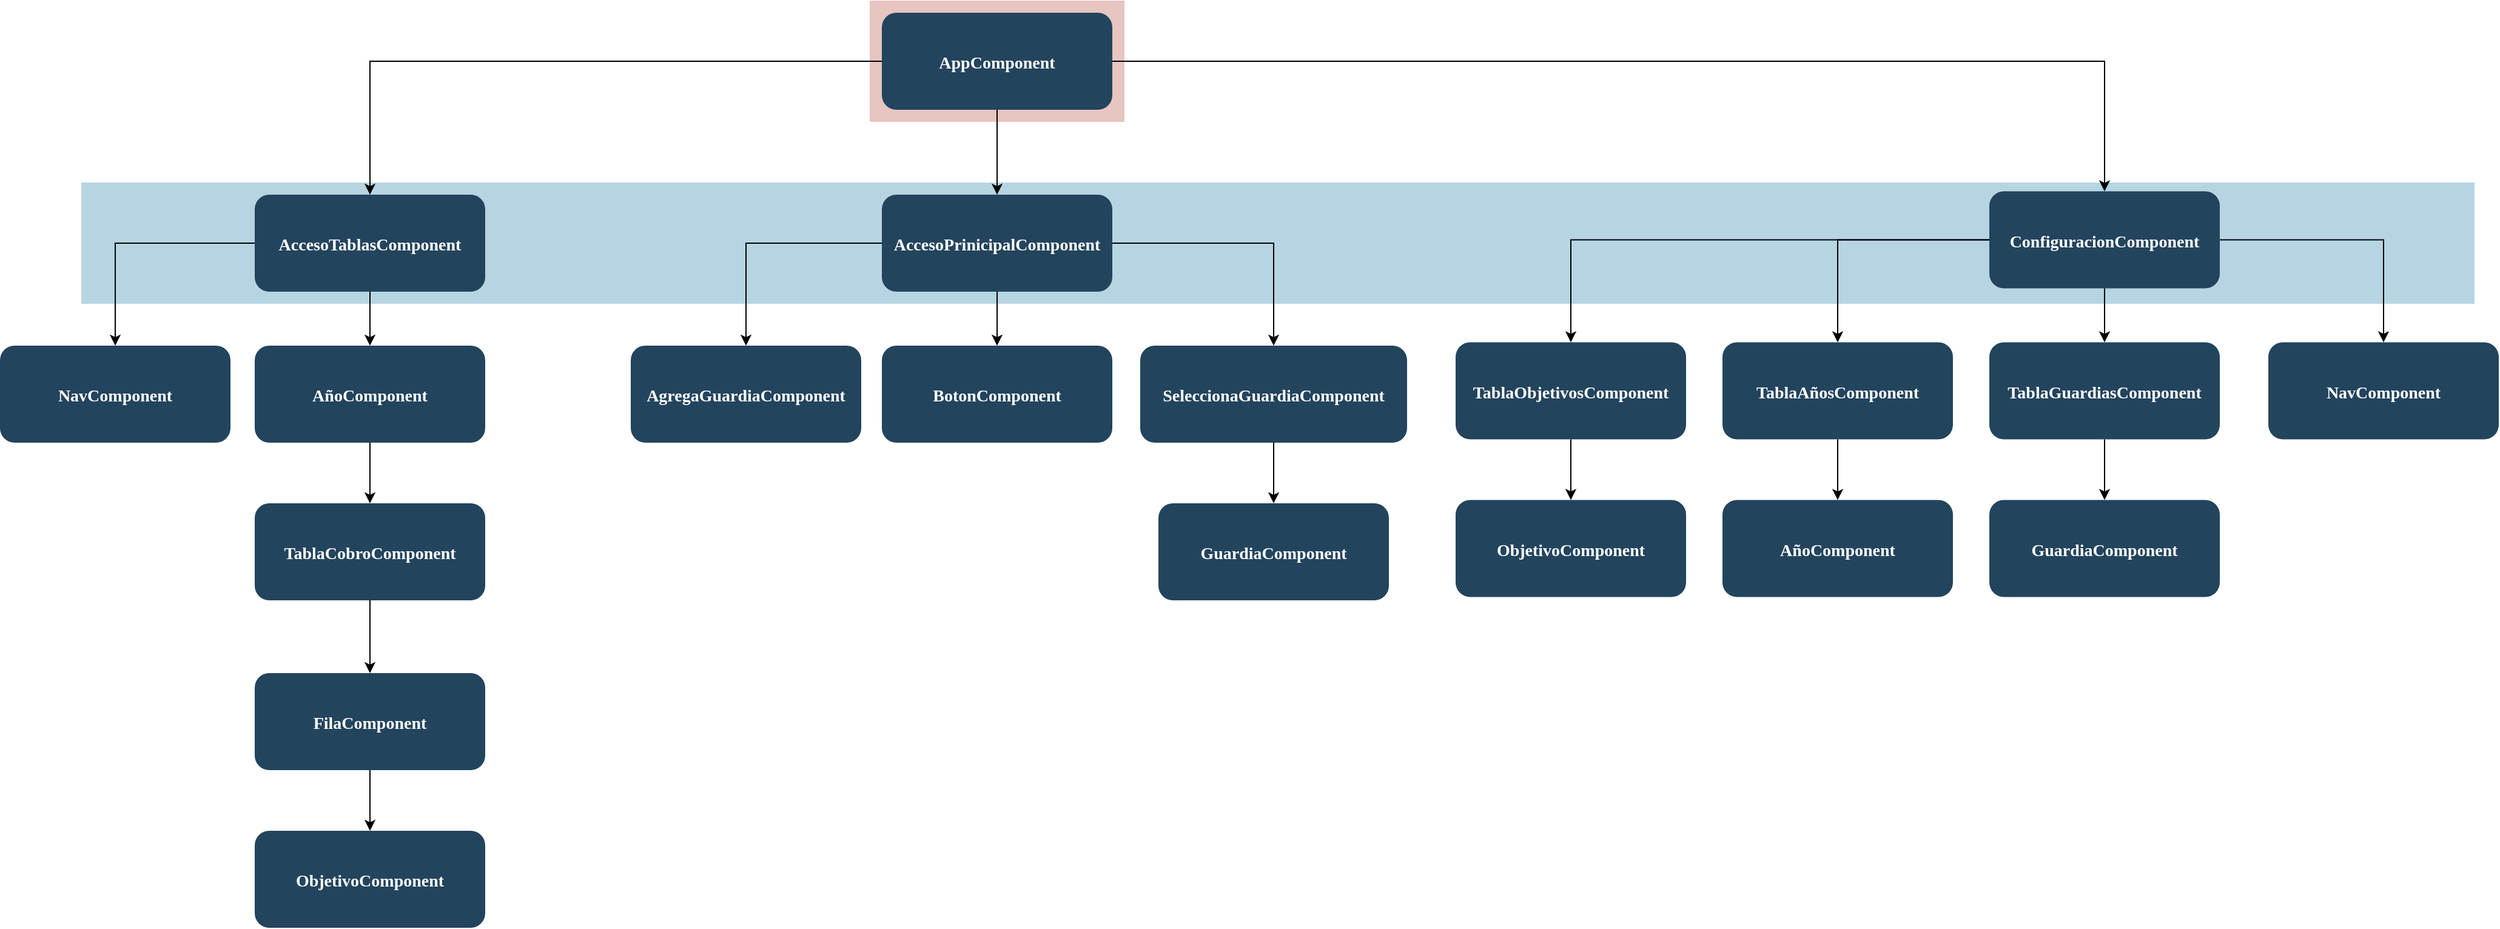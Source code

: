 <mxfile version="20.3.0" type="device"><diagram name="Page-1" id="2c0d36ab-eaac-3732-788b-9136903baeff"><mxGraphModel dx="868" dy="553" grid="1" gridSize="10" guides="1" tooltips="1" connect="1" arrows="1" fold="1" page="1" pageScale="1.5" pageWidth="1169" pageHeight="827" background="none" math="0" shadow="0"><root><mxCell id="0"/><mxCell id="1" parent="0"/><mxCell id="123" value="" style="fillColor=#AE4132;strokeColor=none;opacity=30;" parent="1" vertex="1"><mxGeometry x="747" y="175.5" width="210" height="100.0" as="geometry"/></mxCell><mxCell id="122" value="" style="fillColor=#10739E;strokeColor=none;opacity=30;" parent="1" vertex="1"><mxGeometry x="97" y="325.5" width="1973" height="100" as="geometry"/></mxCell><mxCell id="fIfv4Lzank7sT8iMq0zZ-125" style="edgeStyle=orthogonalEdgeStyle;rounded=0;orthogonalLoop=1;jettySize=auto;html=1;exitX=0.5;exitY=1;exitDx=0;exitDy=0;" parent="1" source="2" target="fIfv4Lzank7sT8iMq0zZ-124" edge="1"><mxGeometry relative="1" as="geometry"/></mxCell><mxCell id="fIfv4Lzank7sT8iMq0zZ-136" style="edgeStyle=orthogonalEdgeStyle;rounded=0;orthogonalLoop=1;jettySize=auto;html=1;exitX=0;exitY=0.5;exitDx=0;exitDy=0;entryX=0.5;entryY=0;entryDx=0;entryDy=0;" parent="1" source="2" target="fIfv4Lzank7sT8iMq0zZ-135" edge="1"><mxGeometry relative="1" as="geometry"/></mxCell><mxCell id="fIfv4Lzank7sT8iMq0zZ-146" style="edgeStyle=orthogonalEdgeStyle;rounded=0;orthogonalLoop=1;jettySize=auto;html=1;exitX=1;exitY=0.5;exitDx=0;exitDy=0;entryX=0.5;entryY=0;entryDx=0;entryDy=0;" parent="1" source="2" target="fIfv4Lzank7sT8iMq0zZ-145" edge="1"><mxGeometry relative="1" as="geometry"/></mxCell><mxCell id="2" value="AppComponent" style="rounded=1;fillColor=#23445D;gradientColor=none;strokeColor=none;fontColor=#FFFFFF;fontStyle=1;fontFamily=Tahoma;fontSize=14" parent="1" vertex="1"><mxGeometry x="757" y="185.5" width="190" height="80" as="geometry"/></mxCell><mxCell id="fIfv4Lzank7sT8iMq0zZ-127" style="edgeStyle=orthogonalEdgeStyle;rounded=0;orthogonalLoop=1;jettySize=auto;html=1;exitX=0.5;exitY=1;exitDx=0;exitDy=0;entryX=0.5;entryY=0;entryDx=0;entryDy=0;" parent="1" source="fIfv4Lzank7sT8iMq0zZ-124" target="fIfv4Lzank7sT8iMq0zZ-126" edge="1"><mxGeometry relative="1" as="geometry"/></mxCell><mxCell id="fIfv4Lzank7sT8iMq0zZ-129" style="edgeStyle=orthogonalEdgeStyle;rounded=0;orthogonalLoop=1;jettySize=auto;html=1;exitX=0;exitY=0.5;exitDx=0;exitDy=0;" parent="1" source="fIfv4Lzank7sT8iMq0zZ-124" target="fIfv4Lzank7sT8iMq0zZ-128" edge="1"><mxGeometry relative="1" as="geometry"/></mxCell><mxCell id="fIfv4Lzank7sT8iMq0zZ-131" style="edgeStyle=orthogonalEdgeStyle;rounded=0;orthogonalLoop=1;jettySize=auto;html=1;exitX=1;exitY=0.5;exitDx=0;exitDy=0;" parent="1" source="fIfv4Lzank7sT8iMq0zZ-124" target="fIfv4Lzank7sT8iMq0zZ-130" edge="1"><mxGeometry relative="1" as="geometry"/></mxCell><mxCell id="fIfv4Lzank7sT8iMq0zZ-124" value="AccesoPrinicipalComponent" style="rounded=1;fillColor=#23445D;gradientColor=none;strokeColor=none;fontColor=#FFFFFF;fontStyle=1;fontFamily=Tahoma;fontSize=14" parent="1" vertex="1"><mxGeometry x="757" y="335.5" width="190" height="80" as="geometry"/></mxCell><mxCell id="fIfv4Lzank7sT8iMq0zZ-126" value="BotonComponent" style="rounded=1;fillColor=#23445D;gradientColor=none;strokeColor=none;fontColor=#FFFFFF;fontStyle=1;fontFamily=Tahoma;fontSize=14" parent="1" vertex="1"><mxGeometry x="757" y="460" width="190" height="80" as="geometry"/></mxCell><mxCell id="fIfv4Lzank7sT8iMq0zZ-128" value="AgregaGuardiaComponent" style="rounded=1;fillColor=#23445D;gradientColor=none;strokeColor=none;fontColor=#FFFFFF;fontStyle=1;fontFamily=Tahoma;fontSize=14" parent="1" vertex="1"><mxGeometry x="550" y="460" width="190" height="80" as="geometry"/></mxCell><mxCell id="fIfv4Lzank7sT8iMq0zZ-133" style="edgeStyle=orthogonalEdgeStyle;rounded=0;orthogonalLoop=1;jettySize=auto;html=1;exitX=0.5;exitY=1;exitDx=0;exitDy=0;entryX=0.5;entryY=0;entryDx=0;entryDy=0;" parent="1" source="fIfv4Lzank7sT8iMq0zZ-130" target="fIfv4Lzank7sT8iMq0zZ-132" edge="1"><mxGeometry relative="1" as="geometry"/></mxCell><mxCell id="fIfv4Lzank7sT8iMq0zZ-130" value="SeleccionaGuardiaComponent" style="rounded=1;fillColor=#23445D;gradientColor=none;strokeColor=none;fontColor=#FFFFFF;fontStyle=1;fontFamily=Tahoma;fontSize=14" parent="1" vertex="1"><mxGeometry x="970" y="460" width="220" height="80" as="geometry"/></mxCell><mxCell id="fIfv4Lzank7sT8iMq0zZ-132" value="GuardiaComponent" style="rounded=1;fillColor=#23445D;gradientColor=none;strokeColor=none;fontColor=#FFFFFF;fontStyle=1;fontFamily=Tahoma;fontSize=14" parent="1" vertex="1"><mxGeometry x="985" y="590" width="190" height="80" as="geometry"/></mxCell><mxCell id="fIfv4Lzank7sT8iMq0zZ-143" style="edgeStyle=orthogonalEdgeStyle;rounded=0;orthogonalLoop=1;jettySize=auto;html=1;exitX=0.5;exitY=1;exitDx=0;exitDy=0;" parent="1" source="fIfv4Lzank7sT8iMq0zZ-135" target="fIfv4Lzank7sT8iMq0zZ-137" edge="1"><mxGeometry relative="1" as="geometry"/></mxCell><mxCell id="fIfv4Lzank7sT8iMq0zZ-144" style="edgeStyle=orthogonalEdgeStyle;rounded=0;orthogonalLoop=1;jettySize=auto;html=1;exitX=0;exitY=0.5;exitDx=0;exitDy=0;entryX=0.5;entryY=0;entryDx=0;entryDy=0;" parent="1" source="fIfv4Lzank7sT8iMq0zZ-135" target="fIfv4Lzank7sT8iMq0zZ-141" edge="1"><mxGeometry relative="1" as="geometry"/></mxCell><mxCell id="fIfv4Lzank7sT8iMq0zZ-135" value="AccesoTablasComponent" style="rounded=1;fillColor=#23445D;gradientColor=none;strokeColor=none;fontColor=#FFFFFF;fontStyle=1;fontFamily=Tahoma;fontSize=14" parent="1" vertex="1"><mxGeometry x="240" y="335.5" width="190" height="80" as="geometry"/></mxCell><mxCell id="fIfv4Lzank7sT8iMq0zZ-140" style="edgeStyle=orthogonalEdgeStyle;rounded=0;orthogonalLoop=1;jettySize=auto;html=1;exitX=0.5;exitY=1;exitDx=0;exitDy=0;entryX=0.5;entryY=0;entryDx=0;entryDy=0;" parent="1" source="fIfv4Lzank7sT8iMq0zZ-137" target="fIfv4Lzank7sT8iMq0zZ-139" edge="1"><mxGeometry relative="1" as="geometry"/></mxCell><mxCell id="fIfv4Lzank7sT8iMq0zZ-137" value="AñoComponent" style="rounded=1;fillColor=#23445D;gradientColor=none;strokeColor=none;fontColor=#FFFFFF;fontStyle=1;fontFamily=Tahoma;fontSize=14" parent="1" vertex="1"><mxGeometry x="240" y="460" width="190" height="80" as="geometry"/></mxCell><mxCell id="O3dGDKjeQ7eMTsrA9Bj2-124" style="edgeStyle=orthogonalEdgeStyle;rounded=0;orthogonalLoop=1;jettySize=auto;html=1;exitX=0.5;exitY=1;exitDx=0;exitDy=0;entryX=0.5;entryY=0;entryDx=0;entryDy=0;" edge="1" parent="1" source="fIfv4Lzank7sT8iMq0zZ-139" target="O3dGDKjeQ7eMTsrA9Bj2-123"><mxGeometry relative="1" as="geometry"/></mxCell><mxCell id="fIfv4Lzank7sT8iMq0zZ-139" value="TablaCobroComponent" style="rounded=1;fillColor=#23445D;gradientColor=none;strokeColor=none;fontColor=#FFFFFF;fontStyle=1;fontFamily=Tahoma;fontSize=14" parent="1" vertex="1"><mxGeometry x="240" y="590" width="190" height="80" as="geometry"/></mxCell><mxCell id="fIfv4Lzank7sT8iMq0zZ-141" value="NavComponent" style="rounded=1;fillColor=#23445D;gradientColor=none;strokeColor=none;fontColor=#FFFFFF;fontStyle=1;fontFamily=Tahoma;fontSize=14" parent="1" vertex="1"><mxGeometry x="30" y="460" width="190" height="80" as="geometry"/></mxCell><mxCell id="fIfv4Lzank7sT8iMq0zZ-148" style="edgeStyle=orthogonalEdgeStyle;rounded=0;orthogonalLoop=1;jettySize=auto;html=1;exitX=1;exitY=0.5;exitDx=0;exitDy=0;entryX=0.5;entryY=0;entryDx=0;entryDy=0;" parent="1" source="fIfv4Lzank7sT8iMq0zZ-145" target="fIfv4Lzank7sT8iMq0zZ-147" edge="1"><mxGeometry relative="1" as="geometry"/></mxCell><mxCell id="fIfv4Lzank7sT8iMq0zZ-150" style="edgeStyle=orthogonalEdgeStyle;rounded=0;orthogonalLoop=1;jettySize=auto;html=1;exitX=0.5;exitY=1;exitDx=0;exitDy=0;entryX=0.5;entryY=0;entryDx=0;entryDy=0;" parent="1" source="fIfv4Lzank7sT8iMq0zZ-145" target="fIfv4Lzank7sT8iMq0zZ-149" edge="1"><mxGeometry relative="1" as="geometry"/></mxCell><mxCell id="fIfv4Lzank7sT8iMq0zZ-155" style="edgeStyle=orthogonalEdgeStyle;rounded=0;orthogonalLoop=1;jettySize=auto;html=1;exitX=0;exitY=0.5;exitDx=0;exitDy=0;entryX=0.5;entryY=0;entryDx=0;entryDy=0;" parent="1" source="fIfv4Lzank7sT8iMq0zZ-145" target="fIfv4Lzank7sT8iMq0zZ-154" edge="1"><mxGeometry relative="1" as="geometry"/></mxCell><mxCell id="fIfv4Lzank7sT8iMq0zZ-159" style="edgeStyle=orthogonalEdgeStyle;rounded=0;orthogonalLoop=1;jettySize=auto;html=1;exitX=0;exitY=0.5;exitDx=0;exitDy=0;" parent="1" source="fIfv4Lzank7sT8iMq0zZ-145" target="fIfv4Lzank7sT8iMq0zZ-158" edge="1"><mxGeometry relative="1" as="geometry"/></mxCell><mxCell id="fIfv4Lzank7sT8iMq0zZ-145" value="ConfiguracionComponent" style="rounded=1;fillColor=#23445D;gradientColor=none;strokeColor=none;fontColor=#FFFFFF;fontStyle=1;fontFamily=Tahoma;fontSize=14" parent="1" vertex="1"><mxGeometry x="1670" y="332.75" width="190" height="80" as="geometry"/></mxCell><mxCell id="fIfv4Lzank7sT8iMq0zZ-147" value="NavComponent" style="rounded=1;fillColor=#23445D;gradientColor=none;strokeColor=none;fontColor=#FFFFFF;fontStyle=1;fontFamily=Tahoma;fontSize=14" parent="1" vertex="1"><mxGeometry x="1900" y="457.25" width="190" height="80" as="geometry"/></mxCell><mxCell id="fIfv4Lzank7sT8iMq0zZ-153" style="edgeStyle=orthogonalEdgeStyle;rounded=0;orthogonalLoop=1;jettySize=auto;html=1;exitX=0.5;exitY=1;exitDx=0;exitDy=0;entryX=0.5;entryY=0;entryDx=0;entryDy=0;" parent="1" source="fIfv4Lzank7sT8iMq0zZ-149" target="fIfv4Lzank7sT8iMq0zZ-151" edge="1"><mxGeometry relative="1" as="geometry"/></mxCell><mxCell id="fIfv4Lzank7sT8iMq0zZ-149" value="TablaGuardiasComponent" style="rounded=1;fillColor=#23445D;gradientColor=none;strokeColor=none;fontColor=#FFFFFF;fontStyle=1;fontFamily=Tahoma;fontSize=14" parent="1" vertex="1"><mxGeometry x="1670" y="457.25" width="190" height="80" as="geometry"/></mxCell><mxCell id="fIfv4Lzank7sT8iMq0zZ-151" value="GuardiaComponent" style="rounded=1;fillColor=#23445D;gradientColor=none;strokeColor=none;fontColor=#FFFFFF;fontStyle=1;fontFamily=Tahoma;fontSize=14" parent="1" vertex="1"><mxGeometry x="1670" y="587.25" width="190" height="80" as="geometry"/></mxCell><mxCell id="fIfv4Lzank7sT8iMq0zZ-157" style="edgeStyle=orthogonalEdgeStyle;rounded=0;orthogonalLoop=1;jettySize=auto;html=1;exitX=0.5;exitY=1;exitDx=0;exitDy=0;entryX=0.5;entryY=0;entryDx=0;entryDy=0;" parent="1" source="fIfv4Lzank7sT8iMq0zZ-154" target="fIfv4Lzank7sT8iMq0zZ-156" edge="1"><mxGeometry relative="1" as="geometry"/></mxCell><mxCell id="fIfv4Lzank7sT8iMq0zZ-154" value="TablaAñosComponent" style="rounded=1;fillColor=#23445D;gradientColor=none;strokeColor=none;fontColor=#FFFFFF;fontStyle=1;fontFamily=Tahoma;fontSize=14" parent="1" vertex="1"><mxGeometry x="1450" y="457.25" width="190" height="80" as="geometry"/></mxCell><mxCell id="fIfv4Lzank7sT8iMq0zZ-156" value="AñoComponent" style="rounded=1;fillColor=#23445D;gradientColor=none;strokeColor=none;fontColor=#FFFFFF;fontStyle=1;fontFamily=Tahoma;fontSize=14" parent="1" vertex="1"><mxGeometry x="1450" y="587.25" width="190" height="80" as="geometry"/></mxCell><mxCell id="fIfv4Lzank7sT8iMq0zZ-161" style="edgeStyle=orthogonalEdgeStyle;rounded=0;orthogonalLoop=1;jettySize=auto;html=1;exitX=0.5;exitY=1;exitDx=0;exitDy=0;entryX=0.5;entryY=0;entryDx=0;entryDy=0;" parent="1" source="fIfv4Lzank7sT8iMq0zZ-158" target="fIfv4Lzank7sT8iMq0zZ-160" edge="1"><mxGeometry relative="1" as="geometry"/></mxCell><mxCell id="fIfv4Lzank7sT8iMq0zZ-158" value="TablaObjetivosComponent" style="rounded=1;fillColor=#23445D;gradientColor=none;strokeColor=none;fontColor=#FFFFFF;fontStyle=1;fontFamily=Tahoma;fontSize=14" parent="1" vertex="1"><mxGeometry x="1230" y="457.25" width="190" height="80" as="geometry"/></mxCell><mxCell id="fIfv4Lzank7sT8iMq0zZ-160" value="ObjetivoComponent" style="rounded=1;fillColor=#23445D;gradientColor=none;strokeColor=none;fontColor=#FFFFFF;fontStyle=1;fontFamily=Tahoma;fontSize=14" parent="1" vertex="1"><mxGeometry x="1230" y="587.25" width="190" height="80" as="geometry"/></mxCell><mxCell id="F9Ms1EiXZR1kl8bfdyBG-123" value="ObjetivoComponent" style="rounded=1;fillColor=#23445D;gradientColor=none;strokeColor=none;fontColor=#FFFFFF;fontStyle=1;fontFamily=Tahoma;fontSize=14" parent="1" vertex="1"><mxGeometry x="240" y="860" width="190" height="80" as="geometry"/></mxCell><mxCell id="O3dGDKjeQ7eMTsrA9Bj2-125" style="edgeStyle=orthogonalEdgeStyle;rounded=0;orthogonalLoop=1;jettySize=auto;html=1;exitX=0.5;exitY=1;exitDx=0;exitDy=0;entryX=0.5;entryY=0;entryDx=0;entryDy=0;" edge="1" parent="1" source="O3dGDKjeQ7eMTsrA9Bj2-123" target="F9Ms1EiXZR1kl8bfdyBG-123"><mxGeometry relative="1" as="geometry"/></mxCell><mxCell id="O3dGDKjeQ7eMTsrA9Bj2-123" value="FilaComponent" style="rounded=1;fillColor=#23445D;gradientColor=none;strokeColor=none;fontColor=#FFFFFF;fontStyle=1;fontFamily=Tahoma;fontSize=14" vertex="1" parent="1"><mxGeometry x="240" y="730" width="190" height="80" as="geometry"/></mxCell></root></mxGraphModel></diagram></mxfile>
